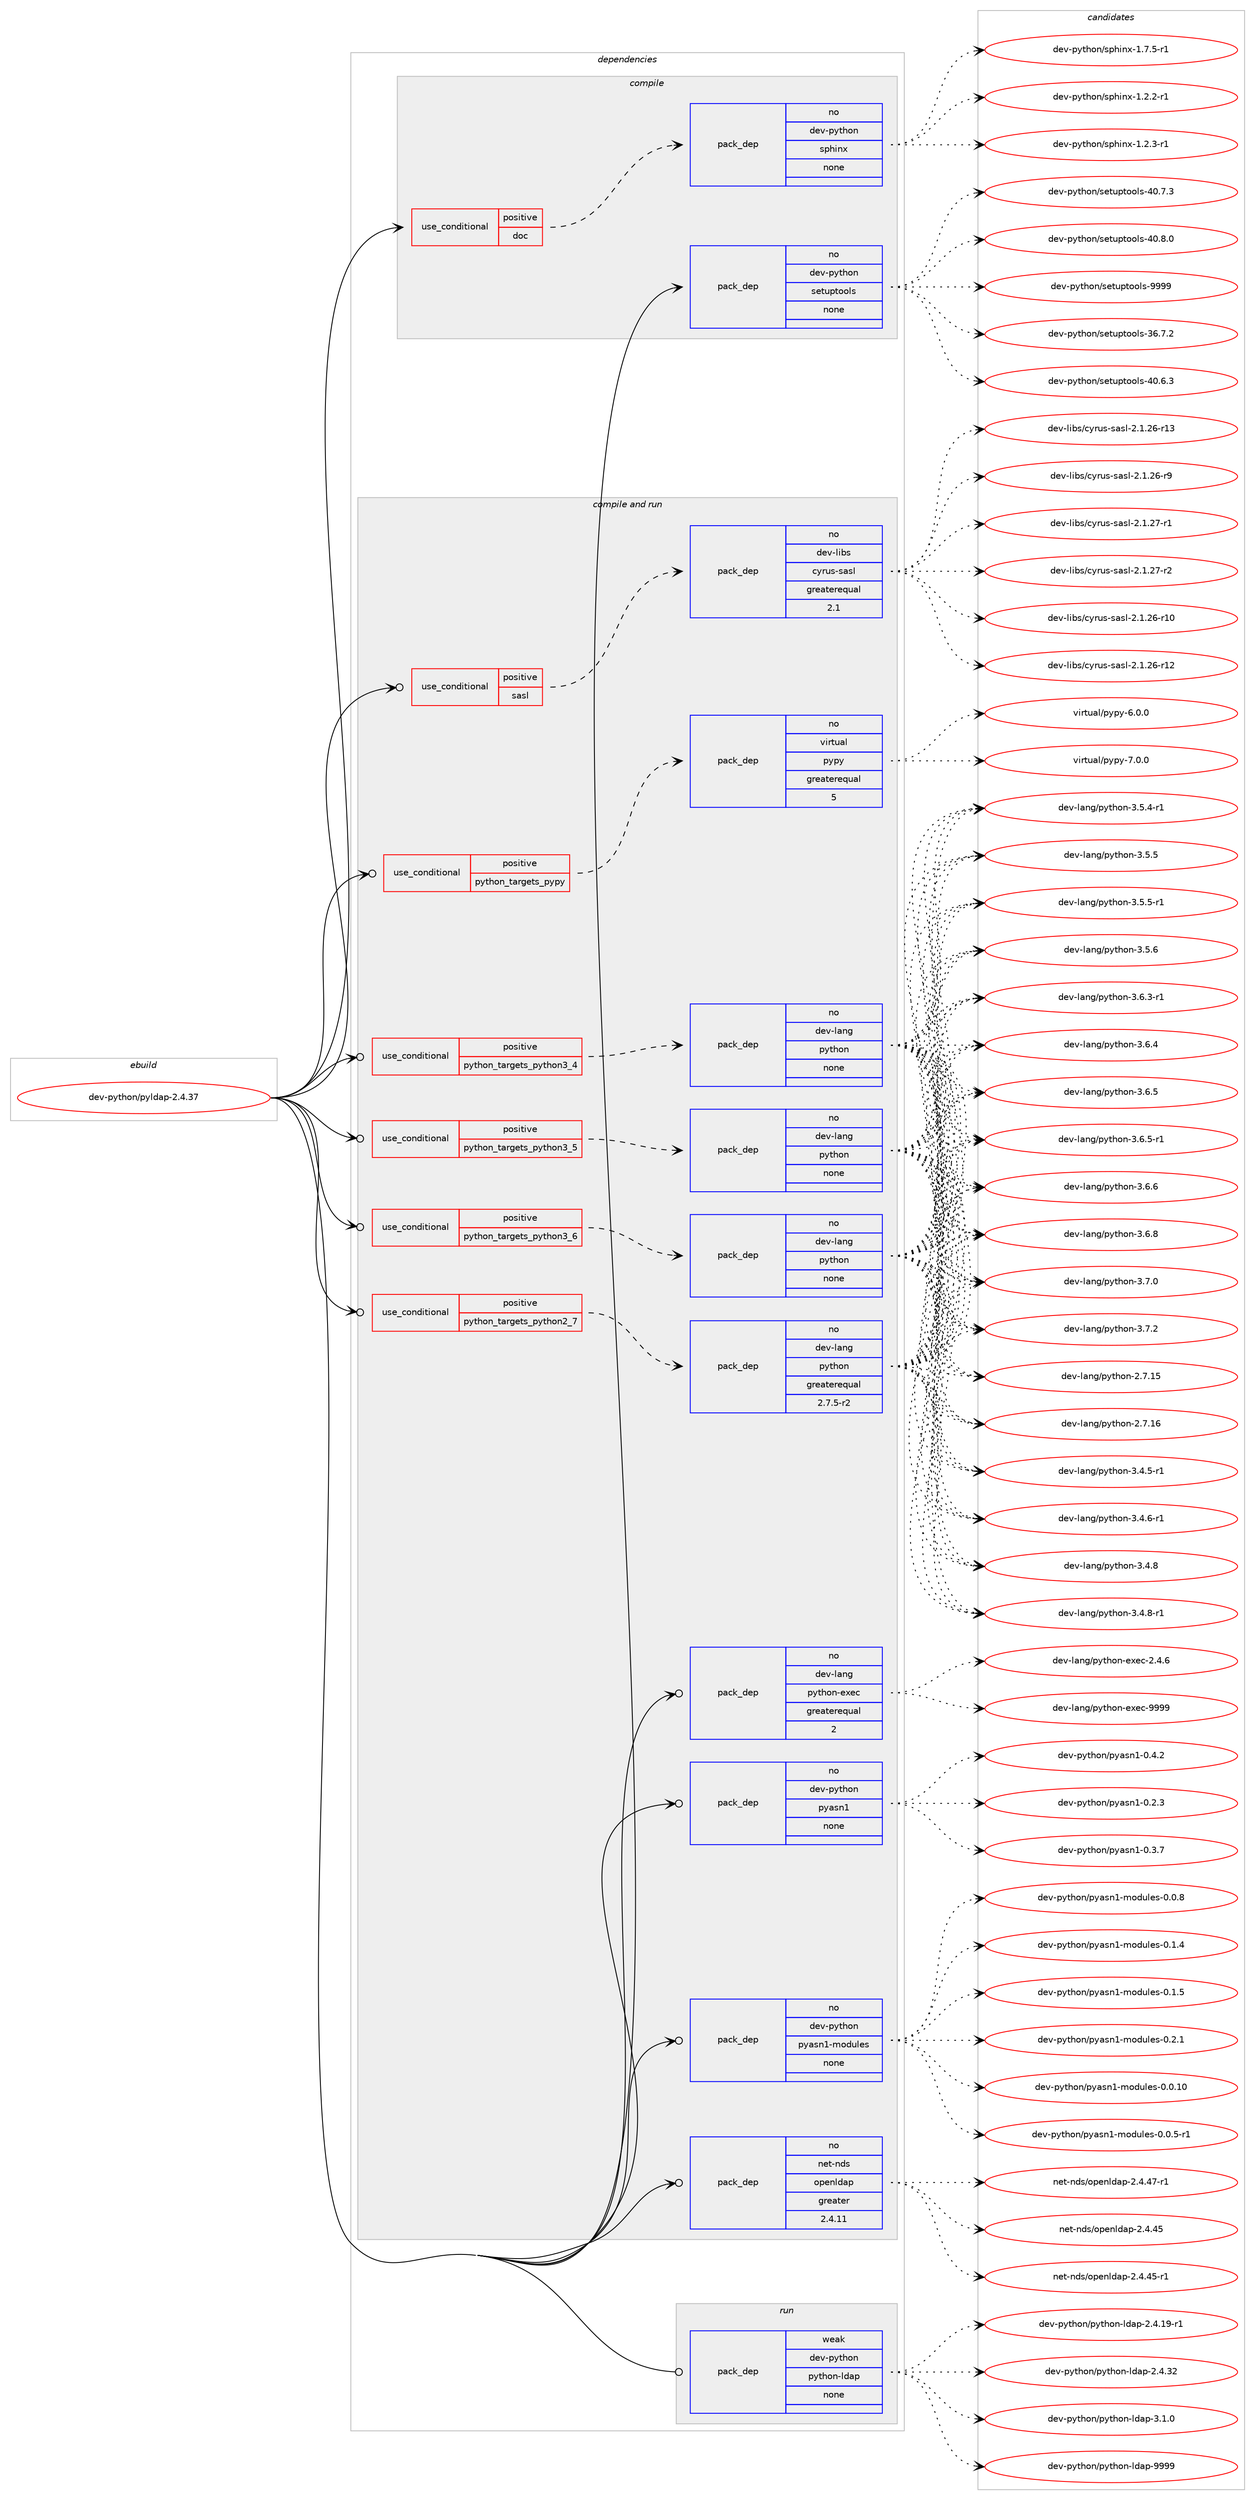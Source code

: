 digraph prolog {

# *************
# Graph options
# *************

newrank=true;
concentrate=true;
compound=true;
graph [rankdir=LR,fontname=Helvetica,fontsize=10,ranksep=1.5];#, ranksep=2.5, nodesep=0.2];
edge  [arrowhead=vee];
node  [fontname=Helvetica,fontsize=10];

# **********
# The ebuild
# **********

subgraph cluster_leftcol {
color=gray;
rank=same;
label=<<i>ebuild</i>>;
id [label="dev-python/pyldap-2.4.37", color=red, width=4, href="../dev-python/pyldap-2.4.37.svg"];
}

# ****************
# The dependencies
# ****************

subgraph cluster_midcol {
color=gray;
label=<<i>dependencies</i>>;
subgraph cluster_compile {
fillcolor="#eeeeee";
style=filled;
label=<<i>compile</i>>;
subgraph cond381101 {
dependency1430195 [label=<<TABLE BORDER="0" CELLBORDER="1" CELLSPACING="0" CELLPADDING="4"><TR><TD ROWSPAN="3" CELLPADDING="10">use_conditional</TD></TR><TR><TD>positive</TD></TR><TR><TD>doc</TD></TR></TABLE>>, shape=none, color=red];
subgraph pack1025772 {
dependency1430196 [label=<<TABLE BORDER="0" CELLBORDER="1" CELLSPACING="0" CELLPADDING="4" WIDTH="220"><TR><TD ROWSPAN="6" CELLPADDING="30">pack_dep</TD></TR><TR><TD WIDTH="110">no</TD></TR><TR><TD>dev-python</TD></TR><TR><TD>sphinx</TD></TR><TR><TD>none</TD></TR><TR><TD></TD></TR></TABLE>>, shape=none, color=blue];
}
dependency1430195:e -> dependency1430196:w [weight=20,style="dashed",arrowhead="vee"];
}
id:e -> dependency1430195:w [weight=20,style="solid",arrowhead="vee"];
subgraph pack1025773 {
dependency1430197 [label=<<TABLE BORDER="0" CELLBORDER="1" CELLSPACING="0" CELLPADDING="4" WIDTH="220"><TR><TD ROWSPAN="6" CELLPADDING="30">pack_dep</TD></TR><TR><TD WIDTH="110">no</TD></TR><TR><TD>dev-python</TD></TR><TR><TD>setuptools</TD></TR><TR><TD>none</TD></TR><TR><TD></TD></TR></TABLE>>, shape=none, color=blue];
}
id:e -> dependency1430197:w [weight=20,style="solid",arrowhead="vee"];
}
subgraph cluster_compileandrun {
fillcolor="#eeeeee";
style=filled;
label=<<i>compile and run</i>>;
subgraph cond381102 {
dependency1430198 [label=<<TABLE BORDER="0" CELLBORDER="1" CELLSPACING="0" CELLPADDING="4"><TR><TD ROWSPAN="3" CELLPADDING="10">use_conditional</TD></TR><TR><TD>positive</TD></TR><TR><TD>python_targets_pypy</TD></TR></TABLE>>, shape=none, color=red];
subgraph pack1025774 {
dependency1430199 [label=<<TABLE BORDER="0" CELLBORDER="1" CELLSPACING="0" CELLPADDING="4" WIDTH="220"><TR><TD ROWSPAN="6" CELLPADDING="30">pack_dep</TD></TR><TR><TD WIDTH="110">no</TD></TR><TR><TD>virtual</TD></TR><TR><TD>pypy</TD></TR><TR><TD>greaterequal</TD></TR><TR><TD>5</TD></TR></TABLE>>, shape=none, color=blue];
}
dependency1430198:e -> dependency1430199:w [weight=20,style="dashed",arrowhead="vee"];
}
id:e -> dependency1430198:w [weight=20,style="solid",arrowhead="odotvee"];
subgraph cond381103 {
dependency1430200 [label=<<TABLE BORDER="0" CELLBORDER="1" CELLSPACING="0" CELLPADDING="4"><TR><TD ROWSPAN="3" CELLPADDING="10">use_conditional</TD></TR><TR><TD>positive</TD></TR><TR><TD>python_targets_python2_7</TD></TR></TABLE>>, shape=none, color=red];
subgraph pack1025775 {
dependency1430201 [label=<<TABLE BORDER="0" CELLBORDER="1" CELLSPACING="0" CELLPADDING="4" WIDTH="220"><TR><TD ROWSPAN="6" CELLPADDING="30">pack_dep</TD></TR><TR><TD WIDTH="110">no</TD></TR><TR><TD>dev-lang</TD></TR><TR><TD>python</TD></TR><TR><TD>greaterequal</TD></TR><TR><TD>2.7.5-r2</TD></TR></TABLE>>, shape=none, color=blue];
}
dependency1430200:e -> dependency1430201:w [weight=20,style="dashed",arrowhead="vee"];
}
id:e -> dependency1430200:w [weight=20,style="solid",arrowhead="odotvee"];
subgraph cond381104 {
dependency1430202 [label=<<TABLE BORDER="0" CELLBORDER="1" CELLSPACING="0" CELLPADDING="4"><TR><TD ROWSPAN="3" CELLPADDING="10">use_conditional</TD></TR><TR><TD>positive</TD></TR><TR><TD>python_targets_python3_4</TD></TR></TABLE>>, shape=none, color=red];
subgraph pack1025776 {
dependency1430203 [label=<<TABLE BORDER="0" CELLBORDER="1" CELLSPACING="0" CELLPADDING="4" WIDTH="220"><TR><TD ROWSPAN="6" CELLPADDING="30">pack_dep</TD></TR><TR><TD WIDTH="110">no</TD></TR><TR><TD>dev-lang</TD></TR><TR><TD>python</TD></TR><TR><TD>none</TD></TR><TR><TD></TD></TR></TABLE>>, shape=none, color=blue];
}
dependency1430202:e -> dependency1430203:w [weight=20,style="dashed",arrowhead="vee"];
}
id:e -> dependency1430202:w [weight=20,style="solid",arrowhead="odotvee"];
subgraph cond381105 {
dependency1430204 [label=<<TABLE BORDER="0" CELLBORDER="1" CELLSPACING="0" CELLPADDING="4"><TR><TD ROWSPAN="3" CELLPADDING="10">use_conditional</TD></TR><TR><TD>positive</TD></TR><TR><TD>python_targets_python3_5</TD></TR></TABLE>>, shape=none, color=red];
subgraph pack1025777 {
dependency1430205 [label=<<TABLE BORDER="0" CELLBORDER="1" CELLSPACING="0" CELLPADDING="4" WIDTH="220"><TR><TD ROWSPAN="6" CELLPADDING="30">pack_dep</TD></TR><TR><TD WIDTH="110">no</TD></TR><TR><TD>dev-lang</TD></TR><TR><TD>python</TD></TR><TR><TD>none</TD></TR><TR><TD></TD></TR></TABLE>>, shape=none, color=blue];
}
dependency1430204:e -> dependency1430205:w [weight=20,style="dashed",arrowhead="vee"];
}
id:e -> dependency1430204:w [weight=20,style="solid",arrowhead="odotvee"];
subgraph cond381106 {
dependency1430206 [label=<<TABLE BORDER="0" CELLBORDER="1" CELLSPACING="0" CELLPADDING="4"><TR><TD ROWSPAN="3" CELLPADDING="10">use_conditional</TD></TR><TR><TD>positive</TD></TR><TR><TD>python_targets_python3_6</TD></TR></TABLE>>, shape=none, color=red];
subgraph pack1025778 {
dependency1430207 [label=<<TABLE BORDER="0" CELLBORDER="1" CELLSPACING="0" CELLPADDING="4" WIDTH="220"><TR><TD ROWSPAN="6" CELLPADDING="30">pack_dep</TD></TR><TR><TD WIDTH="110">no</TD></TR><TR><TD>dev-lang</TD></TR><TR><TD>python</TD></TR><TR><TD>none</TD></TR><TR><TD></TD></TR></TABLE>>, shape=none, color=blue];
}
dependency1430206:e -> dependency1430207:w [weight=20,style="dashed",arrowhead="vee"];
}
id:e -> dependency1430206:w [weight=20,style="solid",arrowhead="odotvee"];
subgraph cond381107 {
dependency1430208 [label=<<TABLE BORDER="0" CELLBORDER="1" CELLSPACING="0" CELLPADDING="4"><TR><TD ROWSPAN="3" CELLPADDING="10">use_conditional</TD></TR><TR><TD>positive</TD></TR><TR><TD>sasl</TD></TR></TABLE>>, shape=none, color=red];
subgraph pack1025779 {
dependency1430209 [label=<<TABLE BORDER="0" CELLBORDER="1" CELLSPACING="0" CELLPADDING="4" WIDTH="220"><TR><TD ROWSPAN="6" CELLPADDING="30">pack_dep</TD></TR><TR><TD WIDTH="110">no</TD></TR><TR><TD>dev-libs</TD></TR><TR><TD>cyrus-sasl</TD></TR><TR><TD>greaterequal</TD></TR><TR><TD>2.1</TD></TR></TABLE>>, shape=none, color=blue];
}
dependency1430208:e -> dependency1430209:w [weight=20,style="dashed",arrowhead="vee"];
}
id:e -> dependency1430208:w [weight=20,style="solid",arrowhead="odotvee"];
subgraph pack1025780 {
dependency1430210 [label=<<TABLE BORDER="0" CELLBORDER="1" CELLSPACING="0" CELLPADDING="4" WIDTH="220"><TR><TD ROWSPAN="6" CELLPADDING="30">pack_dep</TD></TR><TR><TD WIDTH="110">no</TD></TR><TR><TD>dev-lang</TD></TR><TR><TD>python-exec</TD></TR><TR><TD>greaterequal</TD></TR><TR><TD>2</TD></TR></TABLE>>, shape=none, color=blue];
}
id:e -> dependency1430210:w [weight=20,style="solid",arrowhead="odotvee"];
subgraph pack1025781 {
dependency1430211 [label=<<TABLE BORDER="0" CELLBORDER="1" CELLSPACING="0" CELLPADDING="4" WIDTH="220"><TR><TD ROWSPAN="6" CELLPADDING="30">pack_dep</TD></TR><TR><TD WIDTH="110">no</TD></TR><TR><TD>dev-python</TD></TR><TR><TD>pyasn1</TD></TR><TR><TD>none</TD></TR><TR><TD></TD></TR></TABLE>>, shape=none, color=blue];
}
id:e -> dependency1430211:w [weight=20,style="solid",arrowhead="odotvee"];
subgraph pack1025782 {
dependency1430212 [label=<<TABLE BORDER="0" CELLBORDER="1" CELLSPACING="0" CELLPADDING="4" WIDTH="220"><TR><TD ROWSPAN="6" CELLPADDING="30">pack_dep</TD></TR><TR><TD WIDTH="110">no</TD></TR><TR><TD>dev-python</TD></TR><TR><TD>pyasn1-modules</TD></TR><TR><TD>none</TD></TR><TR><TD></TD></TR></TABLE>>, shape=none, color=blue];
}
id:e -> dependency1430212:w [weight=20,style="solid",arrowhead="odotvee"];
subgraph pack1025783 {
dependency1430213 [label=<<TABLE BORDER="0" CELLBORDER="1" CELLSPACING="0" CELLPADDING="4" WIDTH="220"><TR><TD ROWSPAN="6" CELLPADDING="30">pack_dep</TD></TR><TR><TD WIDTH="110">no</TD></TR><TR><TD>net-nds</TD></TR><TR><TD>openldap</TD></TR><TR><TD>greater</TD></TR><TR><TD>2.4.11</TD></TR></TABLE>>, shape=none, color=blue];
}
id:e -> dependency1430213:w [weight=20,style="solid",arrowhead="odotvee"];
}
subgraph cluster_run {
fillcolor="#eeeeee";
style=filled;
label=<<i>run</i>>;
subgraph pack1025784 {
dependency1430214 [label=<<TABLE BORDER="0" CELLBORDER="1" CELLSPACING="0" CELLPADDING="4" WIDTH="220"><TR><TD ROWSPAN="6" CELLPADDING="30">pack_dep</TD></TR><TR><TD WIDTH="110">weak</TD></TR><TR><TD>dev-python</TD></TR><TR><TD>python-ldap</TD></TR><TR><TD>none</TD></TR><TR><TD></TD></TR></TABLE>>, shape=none, color=blue];
}
id:e -> dependency1430214:w [weight=20,style="solid",arrowhead="odot"];
}
}

# **************
# The candidates
# **************

subgraph cluster_choices {
rank=same;
color=gray;
label=<<i>candidates</i>>;

subgraph choice1025772 {
color=black;
nodesep=1;
choice10010111845112121116104111110471151121041051101204549465046504511449 [label="dev-python/sphinx-1.2.2-r1", color=red, width=4,href="../dev-python/sphinx-1.2.2-r1.svg"];
choice10010111845112121116104111110471151121041051101204549465046514511449 [label="dev-python/sphinx-1.2.3-r1", color=red, width=4,href="../dev-python/sphinx-1.2.3-r1.svg"];
choice10010111845112121116104111110471151121041051101204549465546534511449 [label="dev-python/sphinx-1.7.5-r1", color=red, width=4,href="../dev-python/sphinx-1.7.5-r1.svg"];
dependency1430196:e -> choice10010111845112121116104111110471151121041051101204549465046504511449:w [style=dotted,weight="100"];
dependency1430196:e -> choice10010111845112121116104111110471151121041051101204549465046514511449:w [style=dotted,weight="100"];
dependency1430196:e -> choice10010111845112121116104111110471151121041051101204549465546534511449:w [style=dotted,weight="100"];
}
subgraph choice1025773 {
color=black;
nodesep=1;
choice100101118451121211161041111104711510111611711211611111110811545515446554650 [label="dev-python/setuptools-36.7.2", color=red, width=4,href="../dev-python/setuptools-36.7.2.svg"];
choice100101118451121211161041111104711510111611711211611111110811545524846544651 [label="dev-python/setuptools-40.6.3", color=red, width=4,href="../dev-python/setuptools-40.6.3.svg"];
choice100101118451121211161041111104711510111611711211611111110811545524846554651 [label="dev-python/setuptools-40.7.3", color=red, width=4,href="../dev-python/setuptools-40.7.3.svg"];
choice100101118451121211161041111104711510111611711211611111110811545524846564648 [label="dev-python/setuptools-40.8.0", color=red, width=4,href="../dev-python/setuptools-40.8.0.svg"];
choice10010111845112121116104111110471151011161171121161111111081154557575757 [label="dev-python/setuptools-9999", color=red, width=4,href="../dev-python/setuptools-9999.svg"];
dependency1430197:e -> choice100101118451121211161041111104711510111611711211611111110811545515446554650:w [style=dotted,weight="100"];
dependency1430197:e -> choice100101118451121211161041111104711510111611711211611111110811545524846544651:w [style=dotted,weight="100"];
dependency1430197:e -> choice100101118451121211161041111104711510111611711211611111110811545524846554651:w [style=dotted,weight="100"];
dependency1430197:e -> choice100101118451121211161041111104711510111611711211611111110811545524846564648:w [style=dotted,weight="100"];
dependency1430197:e -> choice10010111845112121116104111110471151011161171121161111111081154557575757:w [style=dotted,weight="100"];
}
subgraph choice1025774 {
color=black;
nodesep=1;
choice1181051141161179710847112121112121455446484648 [label="virtual/pypy-6.0.0", color=red, width=4,href="../virtual/pypy-6.0.0.svg"];
choice1181051141161179710847112121112121455546484648 [label="virtual/pypy-7.0.0", color=red, width=4,href="../virtual/pypy-7.0.0.svg"];
dependency1430199:e -> choice1181051141161179710847112121112121455446484648:w [style=dotted,weight="100"];
dependency1430199:e -> choice1181051141161179710847112121112121455546484648:w [style=dotted,weight="100"];
}
subgraph choice1025775 {
color=black;
nodesep=1;
choice10010111845108971101034711212111610411111045504655464953 [label="dev-lang/python-2.7.15", color=red, width=4,href="../dev-lang/python-2.7.15.svg"];
choice10010111845108971101034711212111610411111045504655464954 [label="dev-lang/python-2.7.16", color=red, width=4,href="../dev-lang/python-2.7.16.svg"];
choice1001011184510897110103471121211161041111104551465246534511449 [label="dev-lang/python-3.4.5-r1", color=red, width=4,href="../dev-lang/python-3.4.5-r1.svg"];
choice1001011184510897110103471121211161041111104551465246544511449 [label="dev-lang/python-3.4.6-r1", color=red, width=4,href="../dev-lang/python-3.4.6-r1.svg"];
choice100101118451089711010347112121116104111110455146524656 [label="dev-lang/python-3.4.8", color=red, width=4,href="../dev-lang/python-3.4.8.svg"];
choice1001011184510897110103471121211161041111104551465246564511449 [label="dev-lang/python-3.4.8-r1", color=red, width=4,href="../dev-lang/python-3.4.8-r1.svg"];
choice1001011184510897110103471121211161041111104551465346524511449 [label="dev-lang/python-3.5.4-r1", color=red, width=4,href="../dev-lang/python-3.5.4-r1.svg"];
choice100101118451089711010347112121116104111110455146534653 [label="dev-lang/python-3.5.5", color=red, width=4,href="../dev-lang/python-3.5.5.svg"];
choice1001011184510897110103471121211161041111104551465346534511449 [label="dev-lang/python-3.5.5-r1", color=red, width=4,href="../dev-lang/python-3.5.5-r1.svg"];
choice100101118451089711010347112121116104111110455146534654 [label="dev-lang/python-3.5.6", color=red, width=4,href="../dev-lang/python-3.5.6.svg"];
choice1001011184510897110103471121211161041111104551465446514511449 [label="dev-lang/python-3.6.3-r1", color=red, width=4,href="../dev-lang/python-3.6.3-r1.svg"];
choice100101118451089711010347112121116104111110455146544652 [label="dev-lang/python-3.6.4", color=red, width=4,href="../dev-lang/python-3.6.4.svg"];
choice100101118451089711010347112121116104111110455146544653 [label="dev-lang/python-3.6.5", color=red, width=4,href="../dev-lang/python-3.6.5.svg"];
choice1001011184510897110103471121211161041111104551465446534511449 [label="dev-lang/python-3.6.5-r1", color=red, width=4,href="../dev-lang/python-3.6.5-r1.svg"];
choice100101118451089711010347112121116104111110455146544654 [label="dev-lang/python-3.6.6", color=red, width=4,href="../dev-lang/python-3.6.6.svg"];
choice100101118451089711010347112121116104111110455146544656 [label="dev-lang/python-3.6.8", color=red, width=4,href="../dev-lang/python-3.6.8.svg"];
choice100101118451089711010347112121116104111110455146554648 [label="dev-lang/python-3.7.0", color=red, width=4,href="../dev-lang/python-3.7.0.svg"];
choice100101118451089711010347112121116104111110455146554650 [label="dev-lang/python-3.7.2", color=red, width=4,href="../dev-lang/python-3.7.2.svg"];
dependency1430201:e -> choice10010111845108971101034711212111610411111045504655464953:w [style=dotted,weight="100"];
dependency1430201:e -> choice10010111845108971101034711212111610411111045504655464954:w [style=dotted,weight="100"];
dependency1430201:e -> choice1001011184510897110103471121211161041111104551465246534511449:w [style=dotted,weight="100"];
dependency1430201:e -> choice1001011184510897110103471121211161041111104551465246544511449:w [style=dotted,weight="100"];
dependency1430201:e -> choice100101118451089711010347112121116104111110455146524656:w [style=dotted,weight="100"];
dependency1430201:e -> choice1001011184510897110103471121211161041111104551465246564511449:w [style=dotted,weight="100"];
dependency1430201:e -> choice1001011184510897110103471121211161041111104551465346524511449:w [style=dotted,weight="100"];
dependency1430201:e -> choice100101118451089711010347112121116104111110455146534653:w [style=dotted,weight="100"];
dependency1430201:e -> choice1001011184510897110103471121211161041111104551465346534511449:w [style=dotted,weight="100"];
dependency1430201:e -> choice100101118451089711010347112121116104111110455146534654:w [style=dotted,weight="100"];
dependency1430201:e -> choice1001011184510897110103471121211161041111104551465446514511449:w [style=dotted,weight="100"];
dependency1430201:e -> choice100101118451089711010347112121116104111110455146544652:w [style=dotted,weight="100"];
dependency1430201:e -> choice100101118451089711010347112121116104111110455146544653:w [style=dotted,weight="100"];
dependency1430201:e -> choice1001011184510897110103471121211161041111104551465446534511449:w [style=dotted,weight="100"];
dependency1430201:e -> choice100101118451089711010347112121116104111110455146544654:w [style=dotted,weight="100"];
dependency1430201:e -> choice100101118451089711010347112121116104111110455146544656:w [style=dotted,weight="100"];
dependency1430201:e -> choice100101118451089711010347112121116104111110455146554648:w [style=dotted,weight="100"];
dependency1430201:e -> choice100101118451089711010347112121116104111110455146554650:w [style=dotted,weight="100"];
}
subgraph choice1025776 {
color=black;
nodesep=1;
choice10010111845108971101034711212111610411111045504655464953 [label="dev-lang/python-2.7.15", color=red, width=4,href="../dev-lang/python-2.7.15.svg"];
choice10010111845108971101034711212111610411111045504655464954 [label="dev-lang/python-2.7.16", color=red, width=4,href="../dev-lang/python-2.7.16.svg"];
choice1001011184510897110103471121211161041111104551465246534511449 [label="dev-lang/python-3.4.5-r1", color=red, width=4,href="../dev-lang/python-3.4.5-r1.svg"];
choice1001011184510897110103471121211161041111104551465246544511449 [label="dev-lang/python-3.4.6-r1", color=red, width=4,href="../dev-lang/python-3.4.6-r1.svg"];
choice100101118451089711010347112121116104111110455146524656 [label="dev-lang/python-3.4.8", color=red, width=4,href="../dev-lang/python-3.4.8.svg"];
choice1001011184510897110103471121211161041111104551465246564511449 [label="dev-lang/python-3.4.8-r1", color=red, width=4,href="../dev-lang/python-3.4.8-r1.svg"];
choice1001011184510897110103471121211161041111104551465346524511449 [label="dev-lang/python-3.5.4-r1", color=red, width=4,href="../dev-lang/python-3.5.4-r1.svg"];
choice100101118451089711010347112121116104111110455146534653 [label="dev-lang/python-3.5.5", color=red, width=4,href="../dev-lang/python-3.5.5.svg"];
choice1001011184510897110103471121211161041111104551465346534511449 [label="dev-lang/python-3.5.5-r1", color=red, width=4,href="../dev-lang/python-3.5.5-r1.svg"];
choice100101118451089711010347112121116104111110455146534654 [label="dev-lang/python-3.5.6", color=red, width=4,href="../dev-lang/python-3.5.6.svg"];
choice1001011184510897110103471121211161041111104551465446514511449 [label="dev-lang/python-3.6.3-r1", color=red, width=4,href="../dev-lang/python-3.6.3-r1.svg"];
choice100101118451089711010347112121116104111110455146544652 [label="dev-lang/python-3.6.4", color=red, width=4,href="../dev-lang/python-3.6.4.svg"];
choice100101118451089711010347112121116104111110455146544653 [label="dev-lang/python-3.6.5", color=red, width=4,href="../dev-lang/python-3.6.5.svg"];
choice1001011184510897110103471121211161041111104551465446534511449 [label="dev-lang/python-3.6.5-r1", color=red, width=4,href="../dev-lang/python-3.6.5-r1.svg"];
choice100101118451089711010347112121116104111110455146544654 [label="dev-lang/python-3.6.6", color=red, width=4,href="../dev-lang/python-3.6.6.svg"];
choice100101118451089711010347112121116104111110455146544656 [label="dev-lang/python-3.6.8", color=red, width=4,href="../dev-lang/python-3.6.8.svg"];
choice100101118451089711010347112121116104111110455146554648 [label="dev-lang/python-3.7.0", color=red, width=4,href="../dev-lang/python-3.7.0.svg"];
choice100101118451089711010347112121116104111110455146554650 [label="dev-lang/python-3.7.2", color=red, width=4,href="../dev-lang/python-3.7.2.svg"];
dependency1430203:e -> choice10010111845108971101034711212111610411111045504655464953:w [style=dotted,weight="100"];
dependency1430203:e -> choice10010111845108971101034711212111610411111045504655464954:w [style=dotted,weight="100"];
dependency1430203:e -> choice1001011184510897110103471121211161041111104551465246534511449:w [style=dotted,weight="100"];
dependency1430203:e -> choice1001011184510897110103471121211161041111104551465246544511449:w [style=dotted,weight="100"];
dependency1430203:e -> choice100101118451089711010347112121116104111110455146524656:w [style=dotted,weight="100"];
dependency1430203:e -> choice1001011184510897110103471121211161041111104551465246564511449:w [style=dotted,weight="100"];
dependency1430203:e -> choice1001011184510897110103471121211161041111104551465346524511449:w [style=dotted,weight="100"];
dependency1430203:e -> choice100101118451089711010347112121116104111110455146534653:w [style=dotted,weight="100"];
dependency1430203:e -> choice1001011184510897110103471121211161041111104551465346534511449:w [style=dotted,weight="100"];
dependency1430203:e -> choice100101118451089711010347112121116104111110455146534654:w [style=dotted,weight="100"];
dependency1430203:e -> choice1001011184510897110103471121211161041111104551465446514511449:w [style=dotted,weight="100"];
dependency1430203:e -> choice100101118451089711010347112121116104111110455146544652:w [style=dotted,weight="100"];
dependency1430203:e -> choice100101118451089711010347112121116104111110455146544653:w [style=dotted,weight="100"];
dependency1430203:e -> choice1001011184510897110103471121211161041111104551465446534511449:w [style=dotted,weight="100"];
dependency1430203:e -> choice100101118451089711010347112121116104111110455146544654:w [style=dotted,weight="100"];
dependency1430203:e -> choice100101118451089711010347112121116104111110455146544656:w [style=dotted,weight="100"];
dependency1430203:e -> choice100101118451089711010347112121116104111110455146554648:w [style=dotted,weight="100"];
dependency1430203:e -> choice100101118451089711010347112121116104111110455146554650:w [style=dotted,weight="100"];
}
subgraph choice1025777 {
color=black;
nodesep=1;
choice10010111845108971101034711212111610411111045504655464953 [label="dev-lang/python-2.7.15", color=red, width=4,href="../dev-lang/python-2.7.15.svg"];
choice10010111845108971101034711212111610411111045504655464954 [label="dev-lang/python-2.7.16", color=red, width=4,href="../dev-lang/python-2.7.16.svg"];
choice1001011184510897110103471121211161041111104551465246534511449 [label="dev-lang/python-3.4.5-r1", color=red, width=4,href="../dev-lang/python-3.4.5-r1.svg"];
choice1001011184510897110103471121211161041111104551465246544511449 [label="dev-lang/python-3.4.6-r1", color=red, width=4,href="../dev-lang/python-3.4.6-r1.svg"];
choice100101118451089711010347112121116104111110455146524656 [label="dev-lang/python-3.4.8", color=red, width=4,href="../dev-lang/python-3.4.8.svg"];
choice1001011184510897110103471121211161041111104551465246564511449 [label="dev-lang/python-3.4.8-r1", color=red, width=4,href="../dev-lang/python-3.4.8-r1.svg"];
choice1001011184510897110103471121211161041111104551465346524511449 [label="dev-lang/python-3.5.4-r1", color=red, width=4,href="../dev-lang/python-3.5.4-r1.svg"];
choice100101118451089711010347112121116104111110455146534653 [label="dev-lang/python-3.5.5", color=red, width=4,href="../dev-lang/python-3.5.5.svg"];
choice1001011184510897110103471121211161041111104551465346534511449 [label="dev-lang/python-3.5.5-r1", color=red, width=4,href="../dev-lang/python-3.5.5-r1.svg"];
choice100101118451089711010347112121116104111110455146534654 [label="dev-lang/python-3.5.6", color=red, width=4,href="../dev-lang/python-3.5.6.svg"];
choice1001011184510897110103471121211161041111104551465446514511449 [label="dev-lang/python-3.6.3-r1", color=red, width=4,href="../dev-lang/python-3.6.3-r1.svg"];
choice100101118451089711010347112121116104111110455146544652 [label="dev-lang/python-3.6.4", color=red, width=4,href="../dev-lang/python-3.6.4.svg"];
choice100101118451089711010347112121116104111110455146544653 [label="dev-lang/python-3.6.5", color=red, width=4,href="../dev-lang/python-3.6.5.svg"];
choice1001011184510897110103471121211161041111104551465446534511449 [label="dev-lang/python-3.6.5-r1", color=red, width=4,href="../dev-lang/python-3.6.5-r1.svg"];
choice100101118451089711010347112121116104111110455146544654 [label="dev-lang/python-3.6.6", color=red, width=4,href="../dev-lang/python-3.6.6.svg"];
choice100101118451089711010347112121116104111110455146544656 [label="dev-lang/python-3.6.8", color=red, width=4,href="../dev-lang/python-3.6.8.svg"];
choice100101118451089711010347112121116104111110455146554648 [label="dev-lang/python-3.7.0", color=red, width=4,href="../dev-lang/python-3.7.0.svg"];
choice100101118451089711010347112121116104111110455146554650 [label="dev-lang/python-3.7.2", color=red, width=4,href="../dev-lang/python-3.7.2.svg"];
dependency1430205:e -> choice10010111845108971101034711212111610411111045504655464953:w [style=dotted,weight="100"];
dependency1430205:e -> choice10010111845108971101034711212111610411111045504655464954:w [style=dotted,weight="100"];
dependency1430205:e -> choice1001011184510897110103471121211161041111104551465246534511449:w [style=dotted,weight="100"];
dependency1430205:e -> choice1001011184510897110103471121211161041111104551465246544511449:w [style=dotted,weight="100"];
dependency1430205:e -> choice100101118451089711010347112121116104111110455146524656:w [style=dotted,weight="100"];
dependency1430205:e -> choice1001011184510897110103471121211161041111104551465246564511449:w [style=dotted,weight="100"];
dependency1430205:e -> choice1001011184510897110103471121211161041111104551465346524511449:w [style=dotted,weight="100"];
dependency1430205:e -> choice100101118451089711010347112121116104111110455146534653:w [style=dotted,weight="100"];
dependency1430205:e -> choice1001011184510897110103471121211161041111104551465346534511449:w [style=dotted,weight="100"];
dependency1430205:e -> choice100101118451089711010347112121116104111110455146534654:w [style=dotted,weight="100"];
dependency1430205:e -> choice1001011184510897110103471121211161041111104551465446514511449:w [style=dotted,weight="100"];
dependency1430205:e -> choice100101118451089711010347112121116104111110455146544652:w [style=dotted,weight="100"];
dependency1430205:e -> choice100101118451089711010347112121116104111110455146544653:w [style=dotted,weight="100"];
dependency1430205:e -> choice1001011184510897110103471121211161041111104551465446534511449:w [style=dotted,weight="100"];
dependency1430205:e -> choice100101118451089711010347112121116104111110455146544654:w [style=dotted,weight="100"];
dependency1430205:e -> choice100101118451089711010347112121116104111110455146544656:w [style=dotted,weight="100"];
dependency1430205:e -> choice100101118451089711010347112121116104111110455146554648:w [style=dotted,weight="100"];
dependency1430205:e -> choice100101118451089711010347112121116104111110455146554650:w [style=dotted,weight="100"];
}
subgraph choice1025778 {
color=black;
nodesep=1;
choice10010111845108971101034711212111610411111045504655464953 [label="dev-lang/python-2.7.15", color=red, width=4,href="../dev-lang/python-2.7.15.svg"];
choice10010111845108971101034711212111610411111045504655464954 [label="dev-lang/python-2.7.16", color=red, width=4,href="../dev-lang/python-2.7.16.svg"];
choice1001011184510897110103471121211161041111104551465246534511449 [label="dev-lang/python-3.4.5-r1", color=red, width=4,href="../dev-lang/python-3.4.5-r1.svg"];
choice1001011184510897110103471121211161041111104551465246544511449 [label="dev-lang/python-3.4.6-r1", color=red, width=4,href="../dev-lang/python-3.4.6-r1.svg"];
choice100101118451089711010347112121116104111110455146524656 [label="dev-lang/python-3.4.8", color=red, width=4,href="../dev-lang/python-3.4.8.svg"];
choice1001011184510897110103471121211161041111104551465246564511449 [label="dev-lang/python-3.4.8-r1", color=red, width=4,href="../dev-lang/python-3.4.8-r1.svg"];
choice1001011184510897110103471121211161041111104551465346524511449 [label="dev-lang/python-3.5.4-r1", color=red, width=4,href="../dev-lang/python-3.5.4-r1.svg"];
choice100101118451089711010347112121116104111110455146534653 [label="dev-lang/python-3.5.5", color=red, width=4,href="../dev-lang/python-3.5.5.svg"];
choice1001011184510897110103471121211161041111104551465346534511449 [label="dev-lang/python-3.5.5-r1", color=red, width=4,href="../dev-lang/python-3.5.5-r1.svg"];
choice100101118451089711010347112121116104111110455146534654 [label="dev-lang/python-3.5.6", color=red, width=4,href="../dev-lang/python-3.5.6.svg"];
choice1001011184510897110103471121211161041111104551465446514511449 [label="dev-lang/python-3.6.3-r1", color=red, width=4,href="../dev-lang/python-3.6.3-r1.svg"];
choice100101118451089711010347112121116104111110455146544652 [label="dev-lang/python-3.6.4", color=red, width=4,href="../dev-lang/python-3.6.4.svg"];
choice100101118451089711010347112121116104111110455146544653 [label="dev-lang/python-3.6.5", color=red, width=4,href="../dev-lang/python-3.6.5.svg"];
choice1001011184510897110103471121211161041111104551465446534511449 [label="dev-lang/python-3.6.5-r1", color=red, width=4,href="../dev-lang/python-3.6.5-r1.svg"];
choice100101118451089711010347112121116104111110455146544654 [label="dev-lang/python-3.6.6", color=red, width=4,href="../dev-lang/python-3.6.6.svg"];
choice100101118451089711010347112121116104111110455146544656 [label="dev-lang/python-3.6.8", color=red, width=4,href="../dev-lang/python-3.6.8.svg"];
choice100101118451089711010347112121116104111110455146554648 [label="dev-lang/python-3.7.0", color=red, width=4,href="../dev-lang/python-3.7.0.svg"];
choice100101118451089711010347112121116104111110455146554650 [label="dev-lang/python-3.7.2", color=red, width=4,href="../dev-lang/python-3.7.2.svg"];
dependency1430207:e -> choice10010111845108971101034711212111610411111045504655464953:w [style=dotted,weight="100"];
dependency1430207:e -> choice10010111845108971101034711212111610411111045504655464954:w [style=dotted,weight="100"];
dependency1430207:e -> choice1001011184510897110103471121211161041111104551465246534511449:w [style=dotted,weight="100"];
dependency1430207:e -> choice1001011184510897110103471121211161041111104551465246544511449:w [style=dotted,weight="100"];
dependency1430207:e -> choice100101118451089711010347112121116104111110455146524656:w [style=dotted,weight="100"];
dependency1430207:e -> choice1001011184510897110103471121211161041111104551465246564511449:w [style=dotted,weight="100"];
dependency1430207:e -> choice1001011184510897110103471121211161041111104551465346524511449:w [style=dotted,weight="100"];
dependency1430207:e -> choice100101118451089711010347112121116104111110455146534653:w [style=dotted,weight="100"];
dependency1430207:e -> choice1001011184510897110103471121211161041111104551465346534511449:w [style=dotted,weight="100"];
dependency1430207:e -> choice100101118451089711010347112121116104111110455146534654:w [style=dotted,weight="100"];
dependency1430207:e -> choice1001011184510897110103471121211161041111104551465446514511449:w [style=dotted,weight="100"];
dependency1430207:e -> choice100101118451089711010347112121116104111110455146544652:w [style=dotted,weight="100"];
dependency1430207:e -> choice100101118451089711010347112121116104111110455146544653:w [style=dotted,weight="100"];
dependency1430207:e -> choice1001011184510897110103471121211161041111104551465446534511449:w [style=dotted,weight="100"];
dependency1430207:e -> choice100101118451089711010347112121116104111110455146544654:w [style=dotted,weight="100"];
dependency1430207:e -> choice100101118451089711010347112121116104111110455146544656:w [style=dotted,weight="100"];
dependency1430207:e -> choice100101118451089711010347112121116104111110455146554648:w [style=dotted,weight="100"];
dependency1430207:e -> choice100101118451089711010347112121116104111110455146554650:w [style=dotted,weight="100"];
}
subgraph choice1025779 {
color=black;
nodesep=1;
choice10010111845108105981154799121114117115451159711510845504649465054451144948 [label="dev-libs/cyrus-sasl-2.1.26-r10", color=red, width=4,href="../dev-libs/cyrus-sasl-2.1.26-r10.svg"];
choice10010111845108105981154799121114117115451159711510845504649465054451144950 [label="dev-libs/cyrus-sasl-2.1.26-r12", color=red, width=4,href="../dev-libs/cyrus-sasl-2.1.26-r12.svg"];
choice10010111845108105981154799121114117115451159711510845504649465054451144951 [label="dev-libs/cyrus-sasl-2.1.26-r13", color=red, width=4,href="../dev-libs/cyrus-sasl-2.1.26-r13.svg"];
choice100101118451081059811547991211141171154511597115108455046494650544511457 [label="dev-libs/cyrus-sasl-2.1.26-r9", color=red, width=4,href="../dev-libs/cyrus-sasl-2.1.26-r9.svg"];
choice100101118451081059811547991211141171154511597115108455046494650554511449 [label="dev-libs/cyrus-sasl-2.1.27-r1", color=red, width=4,href="../dev-libs/cyrus-sasl-2.1.27-r1.svg"];
choice100101118451081059811547991211141171154511597115108455046494650554511450 [label="dev-libs/cyrus-sasl-2.1.27-r2", color=red, width=4,href="../dev-libs/cyrus-sasl-2.1.27-r2.svg"];
dependency1430209:e -> choice10010111845108105981154799121114117115451159711510845504649465054451144948:w [style=dotted,weight="100"];
dependency1430209:e -> choice10010111845108105981154799121114117115451159711510845504649465054451144950:w [style=dotted,weight="100"];
dependency1430209:e -> choice10010111845108105981154799121114117115451159711510845504649465054451144951:w [style=dotted,weight="100"];
dependency1430209:e -> choice100101118451081059811547991211141171154511597115108455046494650544511457:w [style=dotted,weight="100"];
dependency1430209:e -> choice100101118451081059811547991211141171154511597115108455046494650554511449:w [style=dotted,weight="100"];
dependency1430209:e -> choice100101118451081059811547991211141171154511597115108455046494650554511450:w [style=dotted,weight="100"];
}
subgraph choice1025780 {
color=black;
nodesep=1;
choice1001011184510897110103471121211161041111104510112010199455046524654 [label="dev-lang/python-exec-2.4.6", color=red, width=4,href="../dev-lang/python-exec-2.4.6.svg"];
choice10010111845108971101034711212111610411111045101120101994557575757 [label="dev-lang/python-exec-9999", color=red, width=4,href="../dev-lang/python-exec-9999.svg"];
dependency1430210:e -> choice1001011184510897110103471121211161041111104510112010199455046524654:w [style=dotted,weight="100"];
dependency1430210:e -> choice10010111845108971101034711212111610411111045101120101994557575757:w [style=dotted,weight="100"];
}
subgraph choice1025781 {
color=black;
nodesep=1;
choice10010111845112121116104111110471121219711511049454846504651 [label="dev-python/pyasn1-0.2.3", color=red, width=4,href="../dev-python/pyasn1-0.2.3.svg"];
choice10010111845112121116104111110471121219711511049454846514655 [label="dev-python/pyasn1-0.3.7", color=red, width=4,href="../dev-python/pyasn1-0.3.7.svg"];
choice10010111845112121116104111110471121219711511049454846524650 [label="dev-python/pyasn1-0.4.2", color=red, width=4,href="../dev-python/pyasn1-0.4.2.svg"];
dependency1430211:e -> choice10010111845112121116104111110471121219711511049454846504651:w [style=dotted,weight="100"];
dependency1430211:e -> choice10010111845112121116104111110471121219711511049454846514655:w [style=dotted,weight="100"];
dependency1430211:e -> choice10010111845112121116104111110471121219711511049454846524650:w [style=dotted,weight="100"];
}
subgraph choice1025782 {
color=black;
nodesep=1;
choice100101118451121211161041111104711212197115110494510911110011710810111545484648464948 [label="dev-python/pyasn1-modules-0.0.10", color=red, width=4,href="../dev-python/pyasn1-modules-0.0.10.svg"];
choice10010111845112121116104111110471121219711511049451091111001171081011154548464846534511449 [label="dev-python/pyasn1-modules-0.0.5-r1", color=red, width=4,href="../dev-python/pyasn1-modules-0.0.5-r1.svg"];
choice1001011184511212111610411111047112121971151104945109111100117108101115454846484656 [label="dev-python/pyasn1-modules-0.0.8", color=red, width=4,href="../dev-python/pyasn1-modules-0.0.8.svg"];
choice1001011184511212111610411111047112121971151104945109111100117108101115454846494652 [label="dev-python/pyasn1-modules-0.1.4", color=red, width=4,href="../dev-python/pyasn1-modules-0.1.4.svg"];
choice1001011184511212111610411111047112121971151104945109111100117108101115454846494653 [label="dev-python/pyasn1-modules-0.1.5", color=red, width=4,href="../dev-python/pyasn1-modules-0.1.5.svg"];
choice1001011184511212111610411111047112121971151104945109111100117108101115454846504649 [label="dev-python/pyasn1-modules-0.2.1", color=red, width=4,href="../dev-python/pyasn1-modules-0.2.1.svg"];
dependency1430212:e -> choice100101118451121211161041111104711212197115110494510911110011710810111545484648464948:w [style=dotted,weight="100"];
dependency1430212:e -> choice10010111845112121116104111110471121219711511049451091111001171081011154548464846534511449:w [style=dotted,weight="100"];
dependency1430212:e -> choice1001011184511212111610411111047112121971151104945109111100117108101115454846484656:w [style=dotted,weight="100"];
dependency1430212:e -> choice1001011184511212111610411111047112121971151104945109111100117108101115454846494652:w [style=dotted,weight="100"];
dependency1430212:e -> choice1001011184511212111610411111047112121971151104945109111100117108101115454846494653:w [style=dotted,weight="100"];
dependency1430212:e -> choice1001011184511212111610411111047112121971151104945109111100117108101115454846504649:w [style=dotted,weight="100"];
}
subgraph choice1025783 {
color=black;
nodesep=1;
choice11010111645110100115471111121011101081009711245504652465253 [label="net-nds/openldap-2.4.45", color=red, width=4,href="../net-nds/openldap-2.4.45.svg"];
choice110101116451101001154711111210111010810097112455046524652534511449 [label="net-nds/openldap-2.4.45-r1", color=red, width=4,href="../net-nds/openldap-2.4.45-r1.svg"];
choice110101116451101001154711111210111010810097112455046524652554511449 [label="net-nds/openldap-2.4.47-r1", color=red, width=4,href="../net-nds/openldap-2.4.47-r1.svg"];
dependency1430213:e -> choice11010111645110100115471111121011101081009711245504652465253:w [style=dotted,weight="100"];
dependency1430213:e -> choice110101116451101001154711111210111010810097112455046524652534511449:w [style=dotted,weight="100"];
dependency1430213:e -> choice110101116451101001154711111210111010810097112455046524652554511449:w [style=dotted,weight="100"];
}
subgraph choice1025784 {
color=black;
nodesep=1;
choice10010111845112121116104111110471121211161041111104510810097112455046524649574511449 [label="dev-python/python-ldap-2.4.19-r1", color=red, width=4,href="../dev-python/python-ldap-2.4.19-r1.svg"];
choice1001011184511212111610411111047112121116104111110451081009711245504652465150 [label="dev-python/python-ldap-2.4.32", color=red, width=4,href="../dev-python/python-ldap-2.4.32.svg"];
choice10010111845112121116104111110471121211161041111104510810097112455146494648 [label="dev-python/python-ldap-3.1.0", color=red, width=4,href="../dev-python/python-ldap-3.1.0.svg"];
choice100101118451121211161041111104711212111610411111045108100971124557575757 [label="dev-python/python-ldap-9999", color=red, width=4,href="../dev-python/python-ldap-9999.svg"];
dependency1430214:e -> choice10010111845112121116104111110471121211161041111104510810097112455046524649574511449:w [style=dotted,weight="100"];
dependency1430214:e -> choice1001011184511212111610411111047112121116104111110451081009711245504652465150:w [style=dotted,weight="100"];
dependency1430214:e -> choice10010111845112121116104111110471121211161041111104510810097112455146494648:w [style=dotted,weight="100"];
dependency1430214:e -> choice100101118451121211161041111104711212111610411111045108100971124557575757:w [style=dotted,weight="100"];
}
}

}

